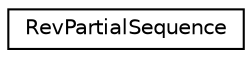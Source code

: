 digraph "Graphical Class Hierarchy"
{
 // LATEX_PDF_SIZE
  edge [fontname="Helvetica",fontsize="10",labelfontname="Helvetica",labelfontsize="10"];
  node [fontname="Helvetica",fontsize="10",shape=record];
  rankdir="LR";
  Node0 [label="RevPartialSequence",height=0.2,width=0.4,color="black", fillcolor="white", style="filled",URL="$classoperations__research_1_1_rev_partial_sequence.html",tooltip="--— RevPartialSequence --—"];
}

